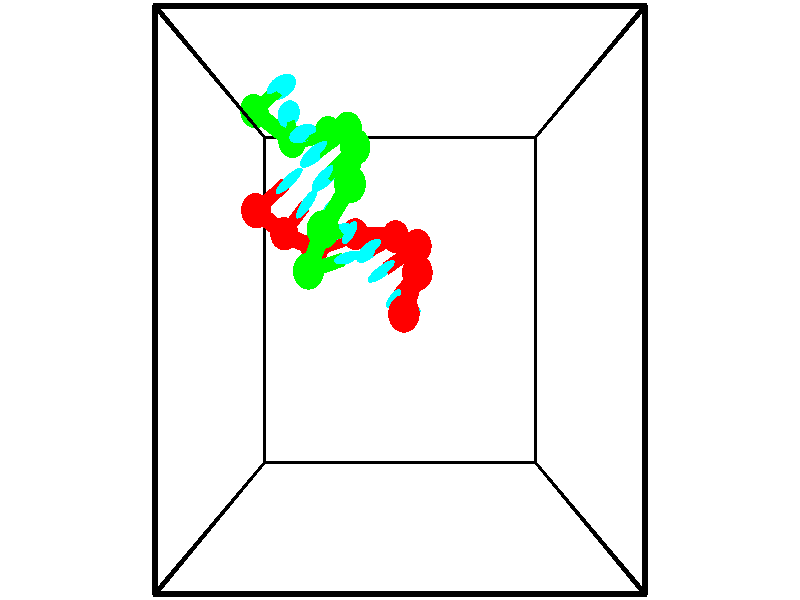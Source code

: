 // switches for output
#declare DRAW_BASES = 1; // possible values are 0, 1; only relevant for DNA ribbons
#declare DRAW_BASES_TYPE = 3; // possible values are 1, 2, 3; only relevant for DNA ribbons
#declare DRAW_FOG = 0; // set to 1 to enable fog

#include "colors.inc"

#include "transforms.inc"
background { rgb <1, 1, 1>}

#default {
   normal{
       ripples 0.25
       frequency 0.20
       turbulence 0.2
       lambda 5
   }
	finish {
		phong 0.1
		phong_size 40.
	}
}

// original window dimensions: 1024x640


// camera settings

camera {
	sky <-0, 1, 0>
	up <-0, 1, 0>
	right 1.6 * <1, 0, 0>
	location <2.5, 2.5, 11.1562>
	look_at <2.5, 2.5, 2.5>
	direction <0, 0, -8.6562>
	angle 67.0682
}


# declare cpy_camera_pos = <2.5, 2.5, 11.1562>;
# if (DRAW_FOG = 1)
fog {
	fog_type 2
	up vnormalize(cpy_camera_pos)
	color rgbt<1,1,1,0.3>
	distance 1e-5
	fog_alt 3e-3
	fog_offset 4
}
# end


// LIGHTS

# declare lum = 6;
global_settings {
	ambient_light rgb lum * <0.05, 0.05, 0.05>
	max_trace_level 15
}# declare cpy_direct_light_amount = 0.25;
light_source
{	1000 * <-1, -1, 1>,
	rgb lum * cpy_direct_light_amount
	parallel
}

light_source
{	1000 * <1, 1, -1>,
	rgb lum * cpy_direct_light_amount
	parallel
}

// strand 0

// nucleotide -1

// particle -1
sphere {
	<2.561678, 2.318417, 1.565299> 0.250000
	pigment { color rgbt <1,0,0,0> }
	no_shadow
}
cylinder {
	<2.631462, 2.279446, 1.173366>,  <2.673332, 2.256063, 0.938206>, 0.100000
	pigment { color rgbt <1,0,0,0> }
	no_shadow
}
cylinder {
	<2.631462, 2.279446, 1.173366>,  <2.561678, 2.318417, 1.565299>, 0.100000
	pigment { color rgbt <1,0,0,0> }
	no_shadow
}

// particle -1
sphere {
	<2.631462, 2.279446, 1.173366> 0.100000
	pigment { color rgbt <1,0,0,0> }
	no_shadow
}
sphere {
	0, 1
	scale<0.080000,0.200000,0.300000>
	matrix <-0.628394, 0.755092, -0.186967,
		0.758079, 0.648339, 0.070511,
		0.174460, -0.097427, -0.979832,
		2.683800, 2.250217, 0.879416>
	pigment { color rgbt <0,1,1,0> }
	no_shadow
}
cylinder {
	<2.782804, 2.872269, 1.297527>,  <2.561678, 2.318417, 1.565299>, 0.130000
	pigment { color rgbt <1,0,0,0> }
	no_shadow
}

// nucleotide -1

// particle -1
sphere {
	<2.782804, 2.872269, 1.297527> 0.250000
	pigment { color rgbt <1,0,0,0> }
	no_shadow
}
cylinder {
	<2.595901, 2.690926, 0.993913>,  <2.483760, 2.582119, 0.811744>, 0.100000
	pigment { color rgbt <1,0,0,0> }
	no_shadow
}
cylinder {
	<2.595901, 2.690926, 0.993913>,  <2.782804, 2.872269, 1.297527>, 0.100000
	pigment { color rgbt <1,0,0,0> }
	no_shadow
}

// particle -1
sphere {
	<2.595901, 2.690926, 0.993913> 0.100000
	pigment { color rgbt <1,0,0,0> }
	no_shadow
}
sphere {
	0, 1
	scale<0.080000,0.200000,0.300000>
	matrix <-0.554076, 0.819170, -0.148191,
		0.688963, 0.351320, -0.633959,
		-0.467258, -0.453359, -0.759036,
		2.455724, 2.554918, 0.766202>
	pigment { color rgbt <0,1,1,0> }
	no_shadow
}
cylinder {
	<2.797812, 3.275488, 0.684160>,  <2.782804, 2.872269, 1.297527>, 0.130000
	pigment { color rgbt <1,0,0,0> }
	no_shadow
}

// nucleotide -1

// particle -1
sphere {
	<2.797812, 3.275488, 0.684160> 0.250000
	pigment { color rgbt <1,0,0,0> }
	no_shadow
}
cylinder {
	<2.454102, 3.072052, 0.662316>,  <2.247875, 2.949990, 0.649210>, 0.100000
	pigment { color rgbt <1,0,0,0> }
	no_shadow
}
cylinder {
	<2.454102, 3.072052, 0.662316>,  <2.797812, 3.275488, 0.684160>, 0.100000
	pigment { color rgbt <1,0,0,0> }
	no_shadow
}

// particle -1
sphere {
	<2.454102, 3.072052, 0.662316> 0.100000
	pigment { color rgbt <1,0,0,0> }
	no_shadow
}
sphere {
	0, 1
	scale<0.080000,0.200000,0.300000>
	matrix <-0.498071, 0.856226, -0.137121,
		0.116497, -0.090626, -0.989048,
		-0.859275, -0.508590, -0.054610,
		2.196319, 2.919475, 0.645933>
	pigment { color rgbt <0,1,1,0> }
	no_shadow
}
cylinder {
	<2.418619, 3.471523, 0.046784>,  <2.797812, 3.275488, 0.684160>, 0.130000
	pigment { color rgbt <1,0,0,0> }
	no_shadow
}

// nucleotide -1

// particle -1
sphere {
	<2.418619, 3.471523, 0.046784> 0.250000
	pigment { color rgbt <1,0,0,0> }
	no_shadow
}
cylinder {
	<2.154751, 3.328613, 0.311266>,  <1.996430, 3.242868, 0.469955>, 0.100000
	pigment { color rgbt <1,0,0,0> }
	no_shadow
}
cylinder {
	<2.154751, 3.328613, 0.311266>,  <2.418619, 3.471523, 0.046784>, 0.100000
	pigment { color rgbt <1,0,0,0> }
	no_shadow
}

// particle -1
sphere {
	<2.154751, 3.328613, 0.311266> 0.100000
	pigment { color rgbt <1,0,0,0> }
	no_shadow
}
sphere {
	0, 1
	scale<0.080000,0.200000,0.300000>
	matrix <-0.674510, 0.669467, -0.311208,
		-0.331468, -0.651283, -0.682612,
		-0.659670, -0.357273, 0.661204,
		1.956850, 3.221431, 0.509627>
	pigment { color rgbt <0,1,1,0> }
	no_shadow
}
cylinder {
	<1.657248, 3.535065, -0.243964>,  <2.418619, 3.471523, 0.046784>, 0.130000
	pigment { color rgbt <1,0,0,0> }
	no_shadow
}

// nucleotide -1

// particle -1
sphere {
	<1.657248, 3.535065, -0.243964> 0.250000
	pigment { color rgbt <1,0,0,0> }
	no_shadow
}
cylinder {
	<1.627979, 3.511848, 0.154287>,  <1.610418, 3.497919, 0.393238>, 0.100000
	pigment { color rgbt <1,0,0,0> }
	no_shadow
}
cylinder {
	<1.627979, 3.511848, 0.154287>,  <1.657248, 3.535065, -0.243964>, 0.100000
	pigment { color rgbt <1,0,0,0> }
	no_shadow
}

// particle -1
sphere {
	<1.627979, 3.511848, 0.154287> 0.100000
	pigment { color rgbt <1,0,0,0> }
	no_shadow
}
sphere {
	0, 1
	scale<0.080000,0.200000,0.300000>
	matrix <-0.805746, 0.591745, -0.024722,
		-0.587724, -0.804033, -0.090066,
		-0.073173, -0.058040, 0.995629,
		1.606027, 3.494436, 0.452976>
	pigment { color rgbt <0,1,1,0> }
	no_shadow
}
cylinder {
	<0.915128, 3.292347, -0.036636>,  <1.657248, 3.535065, -0.243964>, 0.130000
	pigment { color rgbt <1,0,0,0> }
	no_shadow
}

// nucleotide -1

// particle -1
sphere {
	<0.915128, 3.292347, -0.036636> 0.250000
	pigment { color rgbt <1,0,0,0> }
	no_shadow
}
cylinder {
	<1.093319, 3.493414, 0.259708>,  <1.200234, 3.614054, 0.437515>, 0.100000
	pigment { color rgbt <1,0,0,0> }
	no_shadow
}
cylinder {
	<1.093319, 3.493414, 0.259708>,  <0.915128, 3.292347, -0.036636>, 0.100000
	pigment { color rgbt <1,0,0,0> }
	no_shadow
}

// particle -1
sphere {
	<1.093319, 3.493414, 0.259708> 0.100000
	pigment { color rgbt <1,0,0,0> }
	no_shadow
}
sphere {
	0, 1
	scale<0.080000,0.200000,0.300000>
	matrix <-0.777131, 0.627989, 0.041203,
		-0.444542, -0.594101, 0.670393,
		0.445477, 0.502667, 0.740862,
		1.226962, 3.644214, 0.481967>
	pigment { color rgbt <0,1,1,0> }
	no_shadow
}
cylinder {
	<0.414754, 3.495437, 0.270289>,  <0.915128, 3.292347, -0.036636>, 0.130000
	pigment { color rgbt <1,0,0,0> }
	no_shadow
}

// nucleotide -1

// particle -1
sphere {
	<0.414754, 3.495437, 0.270289> 0.250000
	pigment { color rgbt <1,0,0,0> }
	no_shadow
}
cylinder {
	<0.674255, 3.726774, 0.468133>,  <0.829956, 3.865577, 0.586839>, 0.100000
	pigment { color rgbt <1,0,0,0> }
	no_shadow
}
cylinder {
	<0.674255, 3.726774, 0.468133>,  <0.414754, 3.495437, 0.270289>, 0.100000
	pigment { color rgbt <1,0,0,0> }
	no_shadow
}

// particle -1
sphere {
	<0.674255, 3.726774, 0.468133> 0.100000
	pigment { color rgbt <1,0,0,0> }
	no_shadow
}
sphere {
	0, 1
	scale<0.080000,0.200000,0.300000>
	matrix <-0.747331, 0.606813, 0.270692,
		-0.143583, -0.545249, 0.825885,
		0.648753, 0.578343, 0.494610,
		0.868881, 3.900277, 0.616516>
	pigment { color rgbt <0,1,1,0> }
	no_shadow
}
cylinder {
	<0.020052, 3.782038, 0.757580>,  <0.414754, 3.495437, 0.270289>, 0.130000
	pigment { color rgbt <1,0,0,0> }
	no_shadow
}

// nucleotide -1

// particle -1
sphere {
	<0.020052, 3.782038, 0.757580> 0.250000
	pigment { color rgbt <1,0,0,0> }
	no_shadow
}
cylinder {
	<0.341007, 4.020201, 0.773907>,  <0.533580, 4.163098, 0.783703>, 0.100000
	pigment { color rgbt <1,0,0,0> }
	no_shadow
}
cylinder {
	<0.341007, 4.020201, 0.773907>,  <0.020052, 3.782038, 0.757580>, 0.100000
	pigment { color rgbt <1,0,0,0> }
	no_shadow
}

// particle -1
sphere {
	<0.341007, 4.020201, 0.773907> 0.100000
	pigment { color rgbt <1,0,0,0> }
	no_shadow
}
sphere {
	0, 1
	scale<0.080000,0.200000,0.300000>
	matrix <-0.575967, 0.754645, 0.314283,
		0.156323, -0.275686, 0.948452,
		0.802387, 0.595407, 0.040817,
		0.581723, 4.198823, 0.786152>
	pigment { color rgbt <0,1,1,0> }
	no_shadow
}
// strand 1

// nucleotide -1

// particle -1
sphere {
	<-0.127745, 5.338689, 0.262443> 0.250000
	pigment { color rgbt <0,1,0,0> }
	no_shadow
}
cylinder {
	<0.188652, 5.489277, 0.455359>,  <0.378490, 5.579630, 0.571108>, 0.100000
	pigment { color rgbt <0,1,0,0> }
	no_shadow
}
cylinder {
	<0.188652, 5.489277, 0.455359>,  <-0.127745, 5.338689, 0.262443>, 0.100000
	pigment { color rgbt <0,1,0,0> }
	no_shadow
}

// particle -1
sphere {
	<0.188652, 5.489277, 0.455359> 0.100000
	pigment { color rgbt <0,1,0,0> }
	no_shadow
}
sphere {
	0, 1
	scale<0.080000,0.200000,0.300000>
	matrix <0.190155, -0.900507, 0.391059,
		0.581526, -0.217615, -0.783882,
		0.790992, 0.376470, 0.482288,
		0.425950, 5.602218, 0.600045>
	pigment { color rgbt <0,1,1,0> }
	no_shadow
}
cylinder {
	<0.511372, 4.936209, 0.030890>,  <-0.127745, 5.338689, 0.262443>, 0.130000
	pigment { color rgbt <0,1,0,0> }
	no_shadow
}

// nucleotide -1

// particle -1
sphere {
	<0.511372, 4.936209, 0.030890> 0.250000
	pigment { color rgbt <0,1,0,0> }
	no_shadow
}
cylinder {
	<0.544106, 5.077961, 0.403496>,  <0.563746, 5.163012, 0.627059>, 0.100000
	pigment { color rgbt <0,1,0,0> }
	no_shadow
}
cylinder {
	<0.544106, 5.077961, 0.403496>,  <0.511372, 4.936209, 0.030890>, 0.100000
	pigment { color rgbt <0,1,0,0> }
	no_shadow
}

// particle -1
sphere {
	<0.544106, 5.077961, 0.403496> 0.100000
	pigment { color rgbt <0,1,0,0> }
	no_shadow
}
sphere {
	0, 1
	scale<0.080000,0.200000,0.300000>
	matrix <0.423211, -0.858554, 0.289443,
		0.902328, 0.370541, -0.220236,
		0.081834, 0.354379, 0.931514,
		0.568656, 5.184275, 0.682950>
	pigment { color rgbt <0,1,1,0> }
	no_shadow
}
cylinder {
	<1.190332, 5.047712, 0.115407>,  <0.511372, 4.936209, 0.030890>, 0.130000
	pigment { color rgbt <0,1,0,0> }
	no_shadow
}

// nucleotide -1

// particle -1
sphere {
	<1.190332, 5.047712, 0.115407> 0.250000
	pigment { color rgbt <0,1,0,0> }
	no_shadow
}
cylinder {
	<0.977257, 4.966248, 0.443983>,  <0.849412, 4.917369, 0.641129>, 0.100000
	pigment { color rgbt <0,1,0,0> }
	no_shadow
}
cylinder {
	<0.977257, 4.966248, 0.443983>,  <1.190332, 5.047712, 0.115407>, 0.100000
	pigment { color rgbt <0,1,0,0> }
	no_shadow
}

// particle -1
sphere {
	<0.977257, 4.966248, 0.443983> 0.100000
	pigment { color rgbt <0,1,0,0> }
	no_shadow
}
sphere {
	0, 1
	scale<0.080000,0.200000,0.300000>
	matrix <0.520023, -0.844532, 0.127838,
		0.667697, 0.495266, 0.555781,
		-0.532688, -0.203662, 0.821441,
		0.817450, 4.905149, 0.690415>
	pigment { color rgbt <0,1,1,0> }
	no_shadow
}
cylinder {
	<1.591403, 4.978967, 0.632352>,  <1.190332, 5.047712, 0.115407>, 0.130000
	pigment { color rgbt <0,1,0,0> }
	no_shadow
}

// nucleotide -1

// particle -1
sphere {
	<1.591403, 4.978967, 0.632352> 0.250000
	pigment { color rgbt <0,1,0,0> }
	no_shadow
}
cylinder {
	<1.273270, 4.753551, 0.721678>,  <1.082390, 4.618302, 0.775273>, 0.100000
	pigment { color rgbt <0,1,0,0> }
	no_shadow
}
cylinder {
	<1.273270, 4.753551, 0.721678>,  <1.591403, 4.978967, 0.632352>, 0.100000
	pigment { color rgbt <0,1,0,0> }
	no_shadow
}

// particle -1
sphere {
	<1.273270, 4.753551, 0.721678> 0.100000
	pigment { color rgbt <0,1,0,0> }
	no_shadow
}
sphere {
	0, 1
	scale<0.080000,0.200000,0.300000>
	matrix <0.601976, -0.777546, 0.181785,
		0.071195, 0.279010, 0.957645,
		-0.795334, -0.563538, 0.223315,
		1.034670, 4.584490, 0.788672>
	pigment { color rgbt <0,1,1,0> }
	no_shadow
}
cylinder {
	<1.759776, 4.606342, 1.190867>,  <1.591403, 4.978967, 0.632352>, 0.130000
	pigment { color rgbt <0,1,0,0> }
	no_shadow
}

// nucleotide -1

// particle -1
sphere {
	<1.759776, 4.606342, 1.190867> 0.250000
	pigment { color rgbt <0,1,0,0> }
	no_shadow
}
cylinder {
	<1.463142, 4.391502, 1.030081>,  <1.285162, 4.262599, 0.933609>, 0.100000
	pigment { color rgbt <0,1,0,0> }
	no_shadow
}
cylinder {
	<1.463142, 4.391502, 1.030081>,  <1.759776, 4.606342, 1.190867>, 0.100000
	pigment { color rgbt <0,1,0,0> }
	no_shadow
}

// particle -1
sphere {
	<1.463142, 4.391502, 1.030081> 0.100000
	pigment { color rgbt <0,1,0,0> }
	no_shadow
}
sphere {
	0, 1
	scale<0.080000,0.200000,0.300000>
	matrix <0.496103, -0.842400, 0.210344,
		-0.451591, -0.043429, 0.891167,
		-0.741584, -0.537100, -0.401965,
		1.240667, 4.230372, 0.909491>
	pigment { color rgbt <0,1,1,0> }
	no_shadow
}
cylinder {
	<1.710150, 4.027193, 1.617672>,  <1.759776, 4.606342, 1.190867>, 0.130000
	pigment { color rgbt <0,1,0,0> }
	no_shadow
}

// nucleotide -1

// particle -1
sphere {
	<1.710150, 4.027193, 1.617672> 0.250000
	pigment { color rgbt <0,1,0,0> }
	no_shadow
}
cylinder {
	<1.534454, 3.920578, 1.274504>,  <1.429037, 3.856609, 1.068603>, 0.100000
	pigment { color rgbt <0,1,0,0> }
	no_shadow
}
cylinder {
	<1.534454, 3.920578, 1.274504>,  <1.710150, 4.027193, 1.617672>, 0.100000
	pigment { color rgbt <0,1,0,0> }
	no_shadow
}

// particle -1
sphere {
	<1.534454, 3.920578, 1.274504> 0.100000
	pigment { color rgbt <0,1,0,0> }
	no_shadow
}
sphere {
	0, 1
	scale<0.080000,0.200000,0.300000>
	matrix <0.502168, -0.864693, 0.011540,
		-0.744913, -0.425751, 0.513653,
		-0.439239, -0.266537, -0.857920,
		1.402683, 3.840617, 1.017128>
	pigment { color rgbt <0,1,1,0> }
	no_shadow
}
cylinder {
	<1.293816, 3.415970, 1.719950>,  <1.710150, 4.027193, 1.617672>, 0.130000
	pigment { color rgbt <0,1,0,0> }
	no_shadow
}

// nucleotide -1

// particle -1
sphere {
	<1.293816, 3.415970, 1.719950> 0.250000
	pigment { color rgbt <0,1,0,0> }
	no_shadow
}
cylinder {
	<1.408806, 3.437576, 1.337444>,  <1.477800, 3.450540, 1.107941>, 0.100000
	pigment { color rgbt <0,1,0,0> }
	no_shadow
}
cylinder {
	<1.408806, 3.437576, 1.337444>,  <1.293816, 3.415970, 1.719950>, 0.100000
	pigment { color rgbt <0,1,0,0> }
	no_shadow
}

// particle -1
sphere {
	<1.408806, 3.437576, 1.337444> 0.100000
	pigment { color rgbt <0,1,0,0> }
	no_shadow
}
sphere {
	0, 1
	scale<0.080000,0.200000,0.300000>
	matrix <0.451684, -0.888060, 0.085624,
		-0.844595, -0.456543, -0.279693,
		0.287476, 0.054016, -0.956264,
		1.495049, 3.453781, 1.050565>
	pigment { color rgbt <0,1,1,0> }
	no_shadow
}
cylinder {
	<1.015909, 2.889905, 1.368481>,  <1.293816, 3.415970, 1.719950>, 0.130000
	pigment { color rgbt <0,1,0,0> }
	no_shadow
}

// nucleotide -1

// particle -1
sphere {
	<1.015909, 2.889905, 1.368481> 0.250000
	pigment { color rgbt <0,1,0,0> }
	no_shadow
}
cylinder {
	<1.333290, 2.997284, 1.149988>,  <1.523719, 3.061712, 1.018892>, 0.100000
	pigment { color rgbt <0,1,0,0> }
	no_shadow
}
cylinder {
	<1.333290, 2.997284, 1.149988>,  <1.015909, 2.889905, 1.368481>, 0.100000
	pigment { color rgbt <0,1,0,0> }
	no_shadow
}

// particle -1
sphere {
	<1.333290, 2.997284, 1.149988> 0.100000
	pigment { color rgbt <0,1,0,0> }
	no_shadow
}
sphere {
	0, 1
	scale<0.080000,0.200000,0.300000>
	matrix <0.332399, -0.942939, 0.019429,
		-0.509848, -0.196983, -0.837408,
		0.793452, 0.268448, -0.546232,
		1.571326, 3.077818, 0.986118>
	pigment { color rgbt <0,1,1,0> }
	no_shadow
}
// box output
cylinder {
	<0.000000, 0.000000, 0.000000>,  <5.000000, 0.000000, 0.000000>, 0.025000
	pigment { color rgbt <0,0,0,0> }
	no_shadow
}
cylinder {
	<0.000000, 0.000000, 0.000000>,  <0.000000, 5.000000, 0.000000>, 0.025000
	pigment { color rgbt <0,0,0,0> }
	no_shadow
}
cylinder {
	<0.000000, 0.000000, 0.000000>,  <0.000000, 0.000000, 5.000000>, 0.025000
	pigment { color rgbt <0,0,0,0> }
	no_shadow
}
cylinder {
	<5.000000, 5.000000, 5.000000>,  <0.000000, 5.000000, 5.000000>, 0.025000
	pigment { color rgbt <0,0,0,0> }
	no_shadow
}
cylinder {
	<5.000000, 5.000000, 5.000000>,  <5.000000, 0.000000, 5.000000>, 0.025000
	pigment { color rgbt <0,0,0,0> }
	no_shadow
}
cylinder {
	<5.000000, 5.000000, 5.000000>,  <5.000000, 5.000000, 0.000000>, 0.025000
	pigment { color rgbt <0,0,0,0> }
	no_shadow
}
cylinder {
	<0.000000, 0.000000, 5.000000>,  <0.000000, 5.000000, 5.000000>, 0.025000
	pigment { color rgbt <0,0,0,0> }
	no_shadow
}
cylinder {
	<0.000000, 0.000000, 5.000000>,  <5.000000, 0.000000, 5.000000>, 0.025000
	pigment { color rgbt <0,0,0,0> }
	no_shadow
}
cylinder {
	<5.000000, 5.000000, 0.000000>,  <0.000000, 5.000000, 0.000000>, 0.025000
	pigment { color rgbt <0,0,0,0> }
	no_shadow
}
cylinder {
	<5.000000, 5.000000, 0.000000>,  <5.000000, 0.000000, 0.000000>, 0.025000
	pigment { color rgbt <0,0,0,0> }
	no_shadow
}
cylinder {
	<5.000000, 0.000000, 5.000000>,  <5.000000, 0.000000, 0.000000>, 0.025000
	pigment { color rgbt <0,0,0,0> }
	no_shadow
}
cylinder {
	<0.000000, 5.000000, 0.000000>,  <0.000000, 5.000000, 5.000000>, 0.025000
	pigment { color rgbt <0,0,0,0> }
	no_shadow
}
// end of box output
